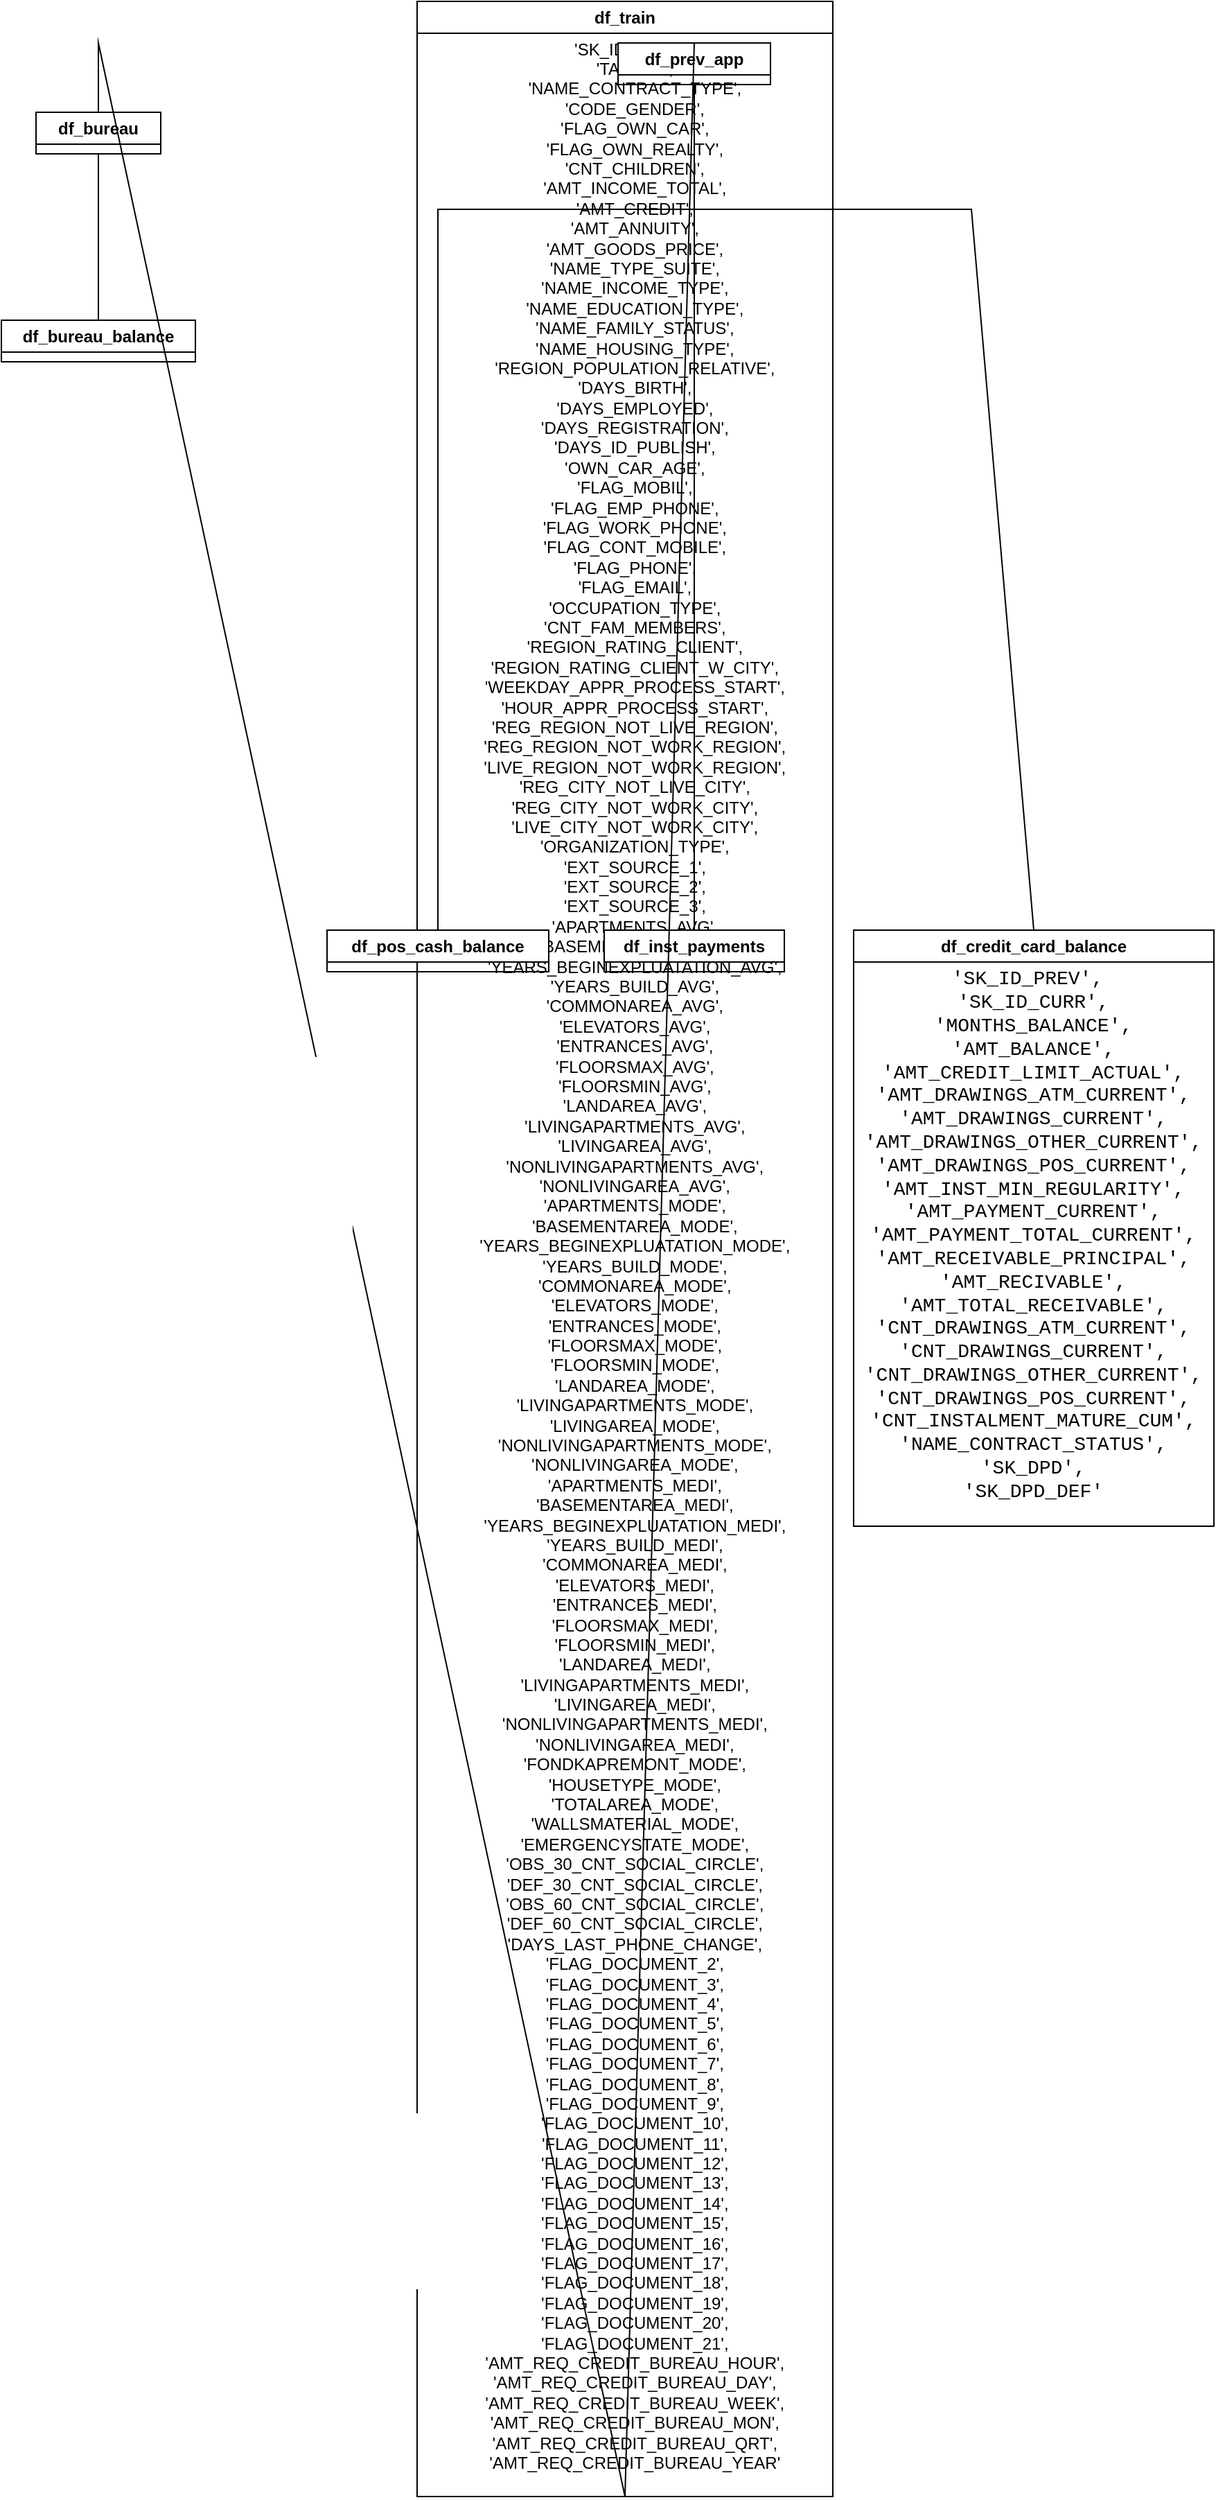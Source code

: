 <mxfile version="24.8.1">
  <diagram name="Page-1" id="kotuXbQ_c9UI0_7d4dY3">
    <mxGraphModel dx="1050" dy="1630" grid="1" gridSize="10" guides="1" tooltips="1" connect="1" arrows="1" fold="1" page="1" pageScale="1" pageWidth="850" pageHeight="1100" math="0" shadow="0">
      <root>
        <mxCell id="0" />
        <mxCell id="1" parent="0" />
        <mxCell id="XTTdOz2v0rvTF1GuS7m1-1" value="df_train" style="swimlane;whiteSpace=wrap;html=1;" parent="1" vertex="1">
          <mxGeometry x="385" y="-1070" width="300" height="1800" as="geometry">
            <mxRectangle x="385" y="-1070" width="80" height="30" as="alternateBounds" />
          </mxGeometry>
        </mxCell>
        <mxCell id="XTTdOz2v0rvTF1GuS7m1-2" value="&lt;div&gt;&#39;SK_ID_CURR&#39;,&lt;/div&gt;&lt;div&gt;&amp;nbsp;&#39;TARGET&#39;,&lt;/div&gt;&lt;div&gt;&amp;nbsp;&#39;NAME_CONTRACT_TYPE&#39;,&lt;/div&gt;&lt;div&gt;&amp;nbsp;&#39;CODE_GENDER&#39;,&lt;/div&gt;&lt;div&gt;&amp;nbsp;&#39;FLAG_OWN_CAR&#39;,&lt;/div&gt;&lt;div&gt;&amp;nbsp;&#39;FLAG_OWN_REALTY&#39;,&lt;/div&gt;&lt;div&gt;&amp;nbsp;&#39;CNT_CHILDREN&#39;,&lt;/div&gt;&lt;div&gt;&amp;nbsp;&#39;AMT_INCOME_TOTAL&#39;,&lt;/div&gt;&lt;div&gt;&amp;nbsp;&#39;AMT_CREDIT&#39;,&lt;/div&gt;&lt;div&gt;&amp;nbsp;&#39;AMT_ANNUITY&#39;,&lt;/div&gt;&lt;div&gt;&amp;nbsp;&#39;AMT_GOODS_PRICE&#39;,&lt;/div&gt;&lt;div&gt;&amp;nbsp;&#39;NAME_TYPE_SUITE&#39;,&lt;/div&gt;&lt;div&gt;&amp;nbsp;&#39;NAME_INCOME_TYPE&#39;,&lt;/div&gt;&lt;div&gt;&amp;nbsp;&#39;NAME_EDUCATION_TYPE&#39;,&lt;/div&gt;&lt;div&gt;&amp;nbsp;&#39;NAME_FAMILY_STATUS&#39;,&lt;/div&gt;&lt;div&gt;&amp;nbsp;&#39;NAME_HOUSING_TYPE&#39;,&lt;/div&gt;&lt;div&gt;&amp;nbsp;&#39;REGION_POPULATION_RELATIVE&#39;,&lt;/div&gt;&lt;div&gt;&amp;nbsp;&#39;DAYS_BIRTH&#39;,&lt;/div&gt;&lt;div&gt;&amp;nbsp;&#39;DAYS_EMPLOYED&#39;,&lt;/div&gt;&lt;div&gt;&amp;nbsp;&#39;DAYS_REGISTRATION&#39;,&lt;/div&gt;&lt;div&gt;&amp;nbsp;&#39;DAYS_ID_PUBLISH&#39;,&lt;/div&gt;&lt;div&gt;&amp;nbsp;&#39;OWN_CAR_AGE&#39;,&lt;/div&gt;&lt;div&gt;&amp;nbsp;&#39;FLAG_MOBIL&#39;,&lt;/div&gt;&lt;div&gt;&amp;nbsp;&#39;FLAG_EMP_PHONE&#39;,&lt;/div&gt;&lt;div&gt;&amp;nbsp;&#39;FLAG_WORK_PHONE&#39;,&lt;/div&gt;&lt;div&gt;&amp;nbsp;&#39;FLAG_CONT_MOBILE&#39;,&lt;/div&gt;&lt;div&gt;&amp;nbsp;&#39;FLAG_PHONE&#39;,&lt;/div&gt;&lt;div&gt;&amp;nbsp;&#39;FLAG_EMAIL&#39;,&lt;/div&gt;&lt;div&gt;&amp;nbsp;&#39;OCCUPATION_TYPE&#39;,&lt;/div&gt;&lt;div&gt;&amp;nbsp;&#39;CNT_FAM_MEMBERS&#39;,&lt;/div&gt;&lt;div&gt;&amp;nbsp;&#39;REGION_RATING_CLIENT&#39;,&lt;/div&gt;&lt;div&gt;&amp;nbsp;&#39;REGION_RATING_CLIENT_W_CITY&#39;,&lt;/div&gt;&lt;div&gt;&amp;nbsp;&#39;WEEKDAY_APPR_PROCESS_START&#39;,&lt;/div&gt;&lt;div&gt;&amp;nbsp;&#39;HOUR_APPR_PROCESS_START&#39;,&lt;/div&gt;&lt;div&gt;&amp;nbsp;&#39;REG_REGION_NOT_LIVE_REGION&#39;,&lt;/div&gt;&lt;div&gt;&amp;nbsp;&#39;REG_REGION_NOT_WORK_REGION&#39;,&lt;/div&gt;&lt;div&gt;&amp;nbsp;&#39;LIVE_REGION_NOT_WORK_REGION&#39;,&lt;/div&gt;&lt;div&gt;&amp;nbsp;&#39;REG_CITY_NOT_LIVE_CITY&#39;,&lt;/div&gt;&lt;div&gt;&amp;nbsp;&#39;REG_CITY_NOT_WORK_CITY&#39;,&lt;/div&gt;&lt;div&gt;&amp;nbsp;&#39;LIVE_CITY_NOT_WORK_CITY&#39;,&lt;/div&gt;&lt;div&gt;&amp;nbsp;&#39;ORGANIZATION_TYPE&#39;,&lt;/div&gt;&lt;div&gt;&amp;nbsp;&#39;EXT_SOURCE_1&#39;,&lt;/div&gt;&lt;div&gt;&amp;nbsp;&#39;EXT_SOURCE_2&#39;,&lt;/div&gt;&lt;div&gt;&amp;nbsp;&#39;EXT_SOURCE_3&#39;,&lt;/div&gt;&lt;div&gt;&amp;nbsp;&#39;APARTMENTS_AVG&#39;,&lt;/div&gt;&lt;div&gt;&amp;nbsp;&#39;BASEMENTAREA_AVG&#39;,&lt;/div&gt;&lt;div&gt;&amp;nbsp;&#39;YEARS_BEGINEXPLUATATION_AVG&#39;,&lt;/div&gt;&lt;div&gt;&amp;nbsp;&#39;YEARS_BUILD_AVG&#39;,&lt;/div&gt;&lt;div&gt;&amp;nbsp;&#39;COMMONAREA_AVG&#39;,&lt;/div&gt;&lt;div&gt;&amp;nbsp;&#39;ELEVATORS_AVG&#39;,&lt;/div&gt;&lt;div&gt;&amp;nbsp;&#39;ENTRANCES_AVG&#39;,&lt;/div&gt;&lt;div&gt;&amp;nbsp;&#39;FLOORSMAX_AVG&#39;,&lt;/div&gt;&lt;div&gt;&amp;nbsp;&#39;FLOORSMIN_AVG&#39;,&lt;/div&gt;&lt;div&gt;&amp;nbsp;&#39;LANDAREA_AVG&#39;,&lt;/div&gt;&lt;div&gt;&amp;nbsp;&#39;LIVINGAPARTMENTS_AVG&#39;,&lt;/div&gt;&lt;div&gt;&amp;nbsp;&#39;LIVINGAREA_AVG&#39;,&lt;/div&gt;&lt;div&gt;&amp;nbsp;&#39;NONLIVINGAPARTMENTS_AVG&#39;,&lt;/div&gt;&lt;div&gt;&amp;nbsp;&#39;NONLIVINGAREA_AVG&#39;,&lt;/div&gt;&lt;div&gt;&amp;nbsp;&#39;APARTMENTS_MODE&#39;,&lt;/div&gt;&lt;div&gt;&amp;nbsp;&#39;BASEMENTAREA_MODE&#39;,&lt;/div&gt;&lt;div&gt;&amp;nbsp;&#39;YEARS_BEGINEXPLUATATION_MODE&#39;,&lt;/div&gt;&lt;div&gt;&amp;nbsp;&#39;YEARS_BUILD_MODE&#39;,&lt;/div&gt;&lt;div&gt;&amp;nbsp;&#39;COMMONAREA_MODE&#39;,&lt;/div&gt;&lt;div&gt;&amp;nbsp;&#39;ELEVATORS_MODE&#39;,&lt;/div&gt;&lt;div&gt;&amp;nbsp;&#39;ENTRANCES_MODE&#39;,&lt;/div&gt;&lt;div&gt;&amp;nbsp;&#39;FLOORSMAX_MODE&#39;,&lt;/div&gt;&lt;div&gt;&amp;nbsp;&#39;FLOORSMIN_MODE&#39;,&lt;/div&gt;&lt;div&gt;&amp;nbsp;&#39;LANDAREA_MODE&#39;,&lt;/div&gt;&lt;div&gt;&amp;nbsp;&#39;LIVINGAPARTMENTS_MODE&#39;,&lt;/div&gt;&lt;div&gt;&amp;nbsp;&#39;LIVINGAREA_MODE&#39;,&lt;/div&gt;&lt;div&gt;&amp;nbsp;&#39;NONLIVINGAPARTMENTS_MODE&#39;,&lt;/div&gt;&lt;div&gt;&amp;nbsp;&#39;NONLIVINGAREA_MODE&#39;,&lt;/div&gt;&lt;div&gt;&amp;nbsp;&#39;APARTMENTS_MEDI&#39;,&lt;/div&gt;&lt;div&gt;&amp;nbsp;&#39;BASEMENTAREA_MEDI&#39;,&lt;/div&gt;&lt;div&gt;&amp;nbsp;&#39;YEARS_BEGINEXPLUATATION_MEDI&#39;,&lt;/div&gt;&lt;div&gt;&amp;nbsp;&#39;YEARS_BUILD_MEDI&#39;,&lt;/div&gt;&lt;div&gt;&amp;nbsp;&#39;COMMONAREA_MEDI&#39;,&lt;/div&gt;&lt;div&gt;&amp;nbsp;&#39;ELEVATORS_MEDI&#39;,&lt;/div&gt;&lt;div&gt;&amp;nbsp;&#39;ENTRANCES_MEDI&#39;,&lt;/div&gt;&lt;div&gt;&amp;nbsp;&#39;FLOORSMAX_MEDI&#39;,&lt;/div&gt;&lt;div&gt;&amp;nbsp;&#39;FLOORSMIN_MEDI&#39;,&lt;/div&gt;&lt;div&gt;&amp;nbsp;&#39;LANDAREA_MEDI&#39;,&lt;/div&gt;&lt;div&gt;&amp;nbsp;&#39;LIVINGAPARTMENTS_MEDI&#39;,&lt;/div&gt;&lt;div&gt;&amp;nbsp;&#39;LIVINGAREA_MEDI&#39;,&lt;/div&gt;&lt;div&gt;&amp;nbsp;&#39;NONLIVINGAPARTMENTS_MEDI&#39;,&lt;/div&gt;&lt;div&gt;&amp;nbsp;&#39;NONLIVINGAREA_MEDI&#39;,&lt;/div&gt;&lt;div&gt;&amp;nbsp;&#39;FONDKAPREMONT_MODE&#39;,&lt;/div&gt;&lt;div&gt;&amp;nbsp;&#39;HOUSETYPE_MODE&#39;,&lt;/div&gt;&lt;div&gt;&amp;nbsp;&#39;TOTALAREA_MODE&#39;,&lt;/div&gt;&lt;div&gt;&amp;nbsp;&#39;WALLSMATERIAL_MODE&#39;,&lt;/div&gt;&lt;div&gt;&amp;nbsp;&#39;EMERGENCYSTATE_MODE&#39;,&lt;/div&gt;&lt;div&gt;&amp;nbsp;&#39;OBS_30_CNT_SOCIAL_CIRCLE&#39;,&lt;/div&gt;&lt;div&gt;&amp;nbsp;&#39;DEF_30_CNT_SOCIAL_CIRCLE&#39;,&lt;/div&gt;&lt;div&gt;&amp;nbsp;&#39;OBS_60_CNT_SOCIAL_CIRCLE&#39;,&lt;/div&gt;&lt;div&gt;&amp;nbsp;&#39;DEF_60_CNT_SOCIAL_CIRCLE&#39;,&lt;/div&gt;&lt;div&gt;&amp;nbsp;&#39;DAYS_LAST_PHONE_CHANGE&#39;,&lt;/div&gt;&lt;div&gt;&amp;nbsp;&#39;FLAG_DOCUMENT_2&#39;,&lt;/div&gt;&lt;div&gt;&amp;nbsp;&#39;FLAG_DOCUMENT_3&#39;,&lt;/div&gt;&lt;div&gt;&amp;nbsp;&#39;FLAG_DOCUMENT_4&#39;,&lt;/div&gt;&lt;div&gt;&amp;nbsp;&#39;FLAG_DOCUMENT_5&#39;,&lt;/div&gt;&lt;div&gt;&amp;nbsp;&#39;FLAG_DOCUMENT_6&#39;,&lt;/div&gt;&lt;div&gt;&amp;nbsp;&#39;FLAG_DOCUMENT_7&#39;,&lt;/div&gt;&lt;div&gt;&amp;nbsp;&#39;FLAG_DOCUMENT_8&#39;,&lt;/div&gt;&lt;div&gt;&amp;nbsp;&#39;FLAG_DOCUMENT_9&#39;,&lt;/div&gt;&lt;div&gt;&amp;nbsp;&#39;FLAG_DOCUMENT_10&#39;,&lt;/div&gt;&lt;div&gt;&amp;nbsp;&#39;FLAG_DOCUMENT_11&#39;,&lt;/div&gt;&lt;div&gt;&amp;nbsp;&#39;FLAG_DOCUMENT_12&#39;,&lt;/div&gt;&lt;div&gt;&amp;nbsp;&#39;FLAG_DOCUMENT_13&#39;,&lt;/div&gt;&lt;div&gt;&amp;nbsp;&#39;FLAG_DOCUMENT_14&#39;,&lt;/div&gt;&lt;div&gt;&amp;nbsp;&#39;FLAG_DOCUMENT_15&#39;,&lt;/div&gt;&lt;div&gt;&amp;nbsp;&#39;FLAG_DOCUMENT_16&#39;,&lt;/div&gt;&lt;div&gt;&amp;nbsp;&#39;FLAG_DOCUMENT_17&#39;,&lt;/div&gt;&lt;div&gt;&amp;nbsp;&#39;FLAG_DOCUMENT_18&#39;,&lt;/div&gt;&lt;div&gt;&amp;nbsp;&#39;FLAG_DOCUMENT_19&#39;,&lt;/div&gt;&lt;div&gt;&amp;nbsp;&#39;FLAG_DOCUMENT_20&#39;,&lt;/div&gt;&lt;div&gt;&amp;nbsp;&#39;FLAG_DOCUMENT_21&#39;,&lt;/div&gt;&lt;div&gt;&amp;nbsp;&#39;AMT_REQ_CREDIT_BUREAU_HOUR&#39;,&lt;/div&gt;&lt;div&gt;&amp;nbsp;&#39;AMT_REQ_CREDIT_BUREAU_DAY&#39;,&lt;/div&gt;&lt;div&gt;&amp;nbsp;&#39;AMT_REQ_CREDIT_BUREAU_WEEK&#39;,&lt;/div&gt;&lt;div&gt;&amp;nbsp;&#39;AMT_REQ_CREDIT_BUREAU_MON&#39;,&lt;/div&gt;&lt;div&gt;&amp;nbsp;&#39;AMT_REQ_CREDIT_BUREAU_QRT&#39;,&lt;/div&gt;&lt;div&gt;&amp;nbsp;&#39;AMT_REQ_CREDIT_BUREAU_YEAR&#39;&lt;/div&gt;" style="text;html=1;align=center;verticalAlign=middle;resizable=0;points=[];autosize=1;strokeColor=none;fillColor=none;" parent="XTTdOz2v0rvTF1GuS7m1-1" vertex="1">
          <mxGeometry x="30" y="20" width="250" height="1770" as="geometry" />
        </mxCell>
        <mxCell id="XTTdOz2v0rvTF1GuS7m1-3" value="df_bureau" style="swimlane;whiteSpace=wrap;html=1;" parent="1" vertex="1" collapsed="1">
          <mxGeometry x="110" y="-990" width="90" height="30" as="geometry">
            <mxRectangle x="110" y="-990" width="230" height="340" as="alternateBounds" />
          </mxGeometry>
        </mxCell>
        <mxCell id="XTTdOz2v0rvTF1GuS7m1-4" value="&lt;span style=&quot;font-family: Consolas, &amp;quot;Courier New&amp;quot;, monospace; font-size: 14px; text-align: start; white-space-collapse: preserve;&quot;&gt;&#39;SK_ID_CURR&#39;,&lt;br&gt;&lt;/span&gt;&lt;span style=&quot;font-family: Consolas, &amp;quot;Courier New&amp;quot;, monospace; font-size: 14px; text-align: start; white-space-collapse: preserve;&quot;&gt; &#39;SK_ID_BUREAU&#39;,&lt;br&gt;&lt;/span&gt;&lt;span style=&quot;font-family: Consolas, &amp;quot;Courier New&amp;quot;, monospace; font-size: 14px; text-align: start; white-space-collapse: preserve;&quot;&gt; &#39;CREDIT_ACTIVE&#39;,&lt;br&gt;&lt;/span&gt;&lt;span style=&quot;font-family: Consolas, &amp;quot;Courier New&amp;quot;, monospace; font-size: 14px; text-align: start; white-space-collapse: preserve;&quot;&gt; &#39;CREDIT_CURRENCY&#39;,&lt;br&gt;&lt;/span&gt;&lt;span style=&quot;font-family: Consolas, &amp;quot;Courier New&amp;quot;, monospace; font-size: 14px; text-align: start; white-space-collapse: preserve;&quot;&gt; &#39;DAYS_CREDIT&#39;,&lt;br&gt;&lt;/span&gt;&lt;span style=&quot;font-family: Consolas, &amp;quot;Courier New&amp;quot;, monospace; font-size: 14px; text-align: start; white-space-collapse: preserve;&quot;&gt; &#39;CREDIT_DAY_OVERDUE&#39;,&lt;br&gt;&lt;/span&gt;&lt;span style=&quot;font-family: Consolas, &amp;quot;Courier New&amp;quot;, monospace; font-size: 14px; text-align: start; white-space-collapse: preserve;&quot;&gt; &#39;DAYS_CREDIT_ENDDATE&#39;,&lt;br&gt;&lt;/span&gt;&lt;span style=&quot;font-family: Consolas, &amp;quot;Courier New&amp;quot;, monospace; font-size: 14px; text-align: start; white-space-collapse: preserve;&quot;&gt; &#39;DAYS_ENDDATE_FACT&#39;,&lt;br&gt;&lt;/span&gt;&lt;span style=&quot;font-family: Consolas, &amp;quot;Courier New&amp;quot;, monospace; font-size: 14px; text-align: start; white-space-collapse: preserve;&quot;&gt; &#39;AMT_CREDIT_MAX_OVERDUE&#39;,&lt;br&gt;&lt;/span&gt;&lt;span style=&quot;font-family: Consolas, &amp;quot;Courier New&amp;quot;, monospace; font-size: 14px; text-align: start; white-space-collapse: preserve;&quot;&gt; &#39;CNT_CREDIT_PROLONG&#39;,&lt;br&gt;&lt;/span&gt;&lt;span style=&quot;font-family: Consolas, &amp;quot;Courier New&amp;quot;, monospace; font-size: 14px; text-align: start; white-space-collapse: preserve;&quot;&gt; &#39;AMT_CREDIT_SUM&#39;,&lt;br&gt;&lt;/span&gt;&lt;span style=&quot;font-family: Consolas, &amp;quot;Courier New&amp;quot;, monospace; font-size: 14px; text-align: start; white-space-collapse: preserve;&quot;&gt; &#39;AMT_CREDIT_SUM_DEBT&#39;,&lt;br&gt;&lt;/span&gt;&lt;span style=&quot;font-family: Consolas, &amp;quot;Courier New&amp;quot;, monospace; font-size: 14px; text-align: start; white-space-collapse: preserve;&quot;&gt; &#39;AMT_CREDIT_SUM_LIMIT&#39;,&lt;br&gt;&lt;/span&gt;&lt;span style=&quot;font-family: Consolas, &amp;quot;Courier New&amp;quot;, monospace; font-size: 14px; text-align: start; white-space-collapse: preserve;&quot;&gt; &#39;AMT_CREDIT_SUM_OVERDUE&#39;,&lt;br&gt;&lt;/span&gt;&lt;span style=&quot;font-family: Consolas, &amp;quot;Courier New&amp;quot;, monospace; font-size: 14px; text-align: start; white-space-collapse: preserve;&quot;&gt; &#39;CREDIT_TYPE&#39;,&lt;br&gt;&lt;/span&gt;&lt;span style=&quot;font-family: Consolas, &amp;quot;Courier New&amp;quot;, monospace; font-size: 14px; text-align: start; white-space-collapse: preserve;&quot;&gt; &#39;DAYS_CREDIT_UPDATE&#39;,&lt;br&gt;&lt;/span&gt;&lt;span style=&quot;font-family: Consolas, &amp;quot;Courier New&amp;quot;, monospace; font-size: 14px; text-align: start; white-space-collapse: preserve;&quot;&gt; &#39;AMT_ANNUITY&#39;&lt;/span&gt;" style="text;html=1;align=center;verticalAlign=middle;resizable=0;points=[];autosize=1;strokeColor=none;fillColor=none;" parent="XTTdOz2v0rvTF1GuS7m1-3" vertex="1">
          <mxGeometry x="5" y="30" width="220" height="300" as="geometry" />
        </mxCell>
        <mxCell id="XTTdOz2v0rvTF1GuS7m1-5" value="df_bureau_balance" style="swimlane;whiteSpace=wrap;html=1;" parent="1" vertex="1" collapsed="1">
          <mxGeometry x="85" y="-840" width="140" height="30" as="geometry">
            <mxRectangle x="85" y="-840" width="160" height="100" as="alternateBounds" />
          </mxGeometry>
        </mxCell>
        <mxCell id="XTTdOz2v0rvTF1GuS7m1-6" value="&lt;span style=&quot;font-family: Consolas, &amp;quot;Courier New&amp;quot;, monospace; font-size: 14px; text-align: start; white-space-collapse: preserve;&quot;&gt;&#39;SK_ID_BUREAU&#39;, &lt;/span&gt;&lt;div&gt;&lt;span style=&quot;font-family: Consolas, &amp;quot;Courier New&amp;quot;, monospace; font-size: 14px; text-align: start; white-space-collapse: preserve;&quot;&gt;&#39;MONTHS_BALANCE&#39;, &lt;/span&gt;&lt;/div&gt;&lt;div&gt;&lt;span style=&quot;font-family: Consolas, &amp;quot;Courier New&amp;quot;, monospace; font-size: 14px; text-align: start; white-space-collapse: preserve;&quot;&gt;&#39;STATUS&#39;&lt;/span&gt;&lt;/div&gt;" style="text;html=1;align=center;verticalAlign=middle;resizable=0;points=[];autosize=1;strokeColor=none;fillColor=none;" parent="XTTdOz2v0rvTF1GuS7m1-5" vertex="1">
          <mxGeometry x="10" y="30" width="160" height="60" as="geometry" />
        </mxCell>
        <mxCell id="XTTdOz2v0rvTF1GuS7m1-7" value="df_prev_app" style="swimlane;whiteSpace=wrap;html=1;" parent="1" vertex="1" collapsed="1">
          <mxGeometry x="530" y="-1040" width="110" height="30" as="geometry">
            <mxRectangle x="530" y="-1040" width="260" height="590" as="alternateBounds" />
          </mxGeometry>
        </mxCell>
        <mxCell id="XTTdOz2v0rvTF1GuS7m1-9" value="&lt;div&gt;&#39;SK_ID_PREV&#39;,&lt;/div&gt;&lt;div&gt;&amp;nbsp;&#39;SK_ID_CURR&#39;,&lt;/div&gt;&lt;div&gt;&amp;nbsp;&#39;NAME_CONTRACT_TYPE&#39;,&lt;/div&gt;&lt;div&gt;&amp;nbsp;&#39;AMT_ANNUITY&#39;,&lt;/div&gt;&lt;div&gt;&amp;nbsp;&#39;AMT_APPLICATION&#39;,&lt;/div&gt;&lt;div&gt;&amp;nbsp;&#39;AMT_CREDIT&#39;,&lt;/div&gt;&lt;div&gt;&amp;nbsp;&#39;AMT_DOWN_PAYMENT&#39;,&lt;/div&gt;&lt;div&gt;&amp;nbsp;&#39;AMT_GOODS_PRICE&#39;,&lt;/div&gt;&lt;div&gt;&amp;nbsp;&#39;WEEKDAY_APPR_PROCESS_START&#39;,&lt;/div&gt;&lt;div&gt;&amp;nbsp;&#39;HOUR_APPR_PROCESS_START&#39;,&lt;/div&gt;&lt;div&gt;&amp;nbsp;&#39;FLAG_LAST_APPL_PER_CONTRACT&#39;,&lt;/div&gt;&lt;div&gt;&amp;nbsp;&#39;NFLAG_LAST_APPL_IN_DAY&#39;,&lt;/div&gt;&lt;div&gt;&amp;nbsp;&#39;RATE_DOWN_PAYMENT&#39;,&lt;/div&gt;&lt;div&gt;&amp;nbsp;&#39;RATE_INTEREST_PRIMARY&#39;,&lt;/div&gt;&lt;div&gt;&amp;nbsp;&#39;RATE_INTEREST_PRIVILEGED&#39;,&lt;/div&gt;&lt;div&gt;&amp;nbsp;&#39;NAME_CASH_LOAN_PURPOSE&#39;,&lt;/div&gt;&lt;div&gt;&amp;nbsp;&#39;NAME_CONTRACT_STATUS&#39;,&lt;/div&gt;&lt;div&gt;&amp;nbsp;&#39;DAYS_DECISION&#39;,&lt;/div&gt;&lt;div&gt;&amp;nbsp;&#39;NAME_PAYMENT_TYPE&#39;,&lt;/div&gt;&lt;div&gt;&amp;nbsp;&#39;CODE_REJECT_REASON&#39;,&lt;/div&gt;&lt;div&gt;&amp;nbsp;&#39;NAME_TYPE_SUITE&#39;,&lt;/div&gt;&lt;div&gt;&amp;nbsp;&#39;NAME_CLIENT_TYPE&#39;,&lt;/div&gt;&lt;div&gt;&amp;nbsp;&#39;NAME_GOODS_CATEGORY&#39;,&lt;/div&gt;&lt;div&gt;&amp;nbsp;&#39;NAME_PORTFOLIO&#39;,&lt;/div&gt;&lt;div&gt;&amp;nbsp;&#39;NAME_PRODUCT_TYPE&#39;,&lt;/div&gt;&lt;div&gt;&amp;nbsp;&#39;CHANNEL_TYPE&#39;,&lt;/div&gt;&lt;div&gt;&amp;nbsp;&#39;SELLERPLACE_AREA&#39;,&lt;/div&gt;&lt;div&gt;&amp;nbsp;&#39;NAME_SELLER_INDUSTRY&#39;,&lt;/div&gt;&lt;div&gt;&amp;nbsp;&#39;CNT_PAYMENT&#39;,&lt;/div&gt;&lt;div&gt;&amp;nbsp;&#39;NAME_YIELD_GROUP&#39;,&lt;/div&gt;&lt;div&gt;&amp;nbsp;&#39;PRODUCT_COMBINATION&#39;,&lt;/div&gt;&lt;div&gt;&amp;nbsp;&#39;DAYS_FIRST_DRAWING&#39;,&lt;/div&gt;&lt;div&gt;&amp;nbsp;&#39;DAYS_FIRST_DUE&#39;,&lt;/div&gt;&lt;div&gt;&amp;nbsp;&#39;DAYS_LAST_DUE_1ST_VERSION&#39;,&lt;/div&gt;&lt;div&gt;&amp;nbsp;&#39;DAYS_LAST_DUE&#39;,&lt;/div&gt;&lt;div&gt;&amp;nbsp;&#39;DAYS_TERMINATION&#39;,&lt;/div&gt;&lt;div&gt;&amp;nbsp;&#39;NFLAG_INSURED_ON_APPROVAL&#39;&lt;/div&gt;" style="text;html=1;align=center;verticalAlign=middle;resizable=0;points=[];autosize=1;strokeColor=none;fillColor=none;" parent="XTTdOz2v0rvTF1GuS7m1-7" vertex="1">
          <mxGeometry x="10" y="30" width="240" height="550" as="geometry" />
        </mxCell>
        <mxCell id="XTTdOz2v0rvTF1GuS7m1-10" value="df_pos_cash_balance" style="swimlane;whiteSpace=wrap;html=1;" parent="1" vertex="1" collapsed="1">
          <mxGeometry x="320" y="-400" width="160" height="30" as="geometry">
            <mxRectangle x="320" y="-400" width="210" height="180" as="alternateBounds" />
          </mxGeometry>
        </mxCell>
        <mxCell id="XTTdOz2v0rvTF1GuS7m1-11" value="&lt;span style=&quot;font-family: Consolas, &amp;quot;Courier New&amp;quot;, monospace; font-size: 14px; text-align: start; white-space-collapse: preserve;&quot;&gt;&#39;SK_ID_PREV&#39;,&lt;br/&gt;&lt;/span&gt;&lt;span style=&quot;font-family: Consolas, &amp;quot;Courier New&amp;quot;, monospace; font-size: 14px; text-align: start; white-space-collapse: preserve;&quot;&gt; &#39;SK_ID_CURR&#39;,&lt;br/&gt;&lt;/span&gt;&lt;span style=&quot;font-family: Consolas, &amp;quot;Courier New&amp;quot;, monospace; font-size: 14px; text-align: start; white-space-collapse: preserve;&quot;&gt; &#39;MONTHS_BALANCE&#39;,&lt;br/&gt;&lt;/span&gt;&lt;span style=&quot;font-family: Consolas, &amp;quot;Courier New&amp;quot;, monospace; font-size: 14px; text-align: start; white-space-collapse: preserve;&quot;&gt; &#39;CNT_INSTALMENT&#39;,&lt;br/&gt;&lt;/span&gt;&lt;span style=&quot;font-family: Consolas, &amp;quot;Courier New&amp;quot;, monospace; font-size: 14px; text-align: start; white-space-collapse: preserve;&quot;&gt; &#39;CNT_INSTALMENT_FUTURE&#39;,&lt;br/&gt;&lt;/span&gt;&lt;span style=&quot;font-family: Consolas, &amp;quot;Courier New&amp;quot;, monospace; font-size: 14px; text-align: start; white-space-collapse: preserve;&quot;&gt; &#39;NAME_CONTRACT_STATUS&#39;,&lt;br/&gt;&lt;/span&gt;&lt;span style=&quot;font-family: Consolas, &amp;quot;Courier New&amp;quot;, monospace; font-size: 14px; text-align: start; white-space-collapse: preserve;&quot;&gt; &#39;SK_DPD&#39;,&lt;br/&gt;&lt;/span&gt;&lt;span style=&quot;font-family: Consolas, &amp;quot;Courier New&amp;quot;, monospace; font-size: 14px; text-align: start; white-space-collapse: preserve;&quot;&gt; &#39;SK_DPD_DEF&#39;&lt;/span&gt;" style="text;html=1;align=center;verticalAlign=middle;resizable=0;points=[];autosize=1;strokeColor=none;fillColor=none;" parent="XTTdOz2v0rvTF1GuS7m1-10" vertex="1">
          <mxGeometry x="-10" y="25" width="220" height="150" as="geometry" />
        </mxCell>
        <mxCell id="XTTdOz2v0rvTF1GuS7m1-12" value="df_inst_payments" style="swimlane;whiteSpace=wrap;html=1;" parent="1" vertex="1" collapsed="1">
          <mxGeometry x="520" y="-400" width="130" height="30" as="geometry">
            <mxRectangle x="520" y="-400" width="220" height="180" as="alternateBounds" />
          </mxGeometry>
        </mxCell>
        <mxCell id="XTTdOz2v0rvTF1GuS7m1-13" value="&lt;span style=&quot;font-family: Consolas, &amp;quot;Courier New&amp;quot;, monospace; font-size: 14px; text-align: start; white-space-collapse: preserve;&quot;&gt;&#39;SK_ID_PREV&#39;,&lt;br/&gt;&lt;/span&gt;&lt;span style=&quot;font-family: Consolas, &amp;quot;Courier New&amp;quot;, monospace; font-size: 14px; text-align: start; white-space-collapse: preserve;&quot;&gt; &#39;SK_ID_CURR&#39;,&lt;br/&gt;&lt;/span&gt;&lt;span style=&quot;font-family: Consolas, &amp;quot;Courier New&amp;quot;, monospace; font-size: 14px; text-align: start; white-space-collapse: preserve;&quot;&gt; &#39;NUM_INSTALMENT_VERSION&#39;,&lt;br/&gt;&lt;/span&gt;&lt;span style=&quot;font-family: Consolas, &amp;quot;Courier New&amp;quot;, monospace; font-size: 14px; text-align: start; white-space-collapse: preserve;&quot;&gt; &#39;NUM_INSTALMENT_NUMBER&#39;,&lt;br/&gt;&lt;/span&gt;&lt;span style=&quot;font-family: Consolas, &amp;quot;Courier New&amp;quot;, monospace; font-size: 14px; text-align: start; white-space-collapse: preserve;&quot;&gt; &#39;DAYS_INSTALMENT&#39;,&lt;br/&gt;&lt;/span&gt;&lt;span style=&quot;font-family: Consolas, &amp;quot;Courier New&amp;quot;, monospace; font-size: 14px; text-align: start; white-space-collapse: preserve;&quot;&gt; &#39;DAYS_ENTRY_PAYMENT&#39;,&lt;br/&gt;&lt;/span&gt;&lt;span style=&quot;font-family: Consolas, &amp;quot;Courier New&amp;quot;, monospace; font-size: 14px; text-align: start; white-space-collapse: preserve;&quot;&gt; &#39;AMT_INSTALMENT&#39;,&lt;br/&gt;&lt;/span&gt;&lt;span style=&quot;font-family: Consolas, &amp;quot;Courier New&amp;quot;, monospace; font-size: 14px; text-align: start; white-space-collapse: preserve;&quot;&gt; &#39;AMT_PAYMENT&#39;&lt;/span&gt;" style="text;html=1;align=center;verticalAlign=middle;resizable=0;points=[];autosize=1;strokeColor=none;fillColor=none;" parent="XTTdOz2v0rvTF1GuS7m1-12" vertex="1">
          <mxGeometry y="28" width="220" height="150" as="geometry" />
        </mxCell>
        <mxCell id="XTTdOz2v0rvTF1GuS7m1-14" value="df_credit_card_balance" style="swimlane;whiteSpace=wrap;html=1;" parent="1" vertex="1">
          <mxGeometry x="700" y="-400" width="260" height="430" as="geometry">
            <mxRectangle x="700" y="-400" width="170" height="30" as="alternateBounds" />
          </mxGeometry>
        </mxCell>
        <mxCell id="XTTdOz2v0rvTF1GuS7m1-15" value="&lt;span style=&quot;font-family: Consolas, &amp;quot;Courier New&amp;quot;, monospace; font-size: 14px; text-align: start; white-space-collapse: preserve;&quot;&gt;&#39;SK_ID_PREV&#39;,&lt;br/&gt;&lt;/span&gt;&lt;span style=&quot;font-family: Consolas, &amp;quot;Courier New&amp;quot;, monospace; font-size: 14px; text-align: start; white-space-collapse: preserve;&quot;&gt; &#39;SK_ID_CURR&#39;,&lt;br/&gt;&lt;/span&gt;&lt;span style=&quot;font-family: Consolas, &amp;quot;Courier New&amp;quot;, monospace; font-size: 14px; text-align: start; white-space-collapse: preserve;&quot;&gt; &#39;MONTHS_BALANCE&#39;,&lt;br/&gt;&lt;/span&gt;&lt;span style=&quot;font-family: Consolas, &amp;quot;Courier New&amp;quot;, monospace; font-size: 14px; text-align: start; white-space-collapse: preserve;&quot;&gt; &#39;AMT_BALANCE&#39;,&lt;br/&gt;&lt;/span&gt;&lt;span style=&quot;font-family: Consolas, &amp;quot;Courier New&amp;quot;, monospace; font-size: 14px; text-align: start; white-space-collapse: preserve;&quot;&gt; &#39;AMT_CREDIT_LIMIT_ACTUAL&#39;,&lt;br/&gt;&lt;/span&gt;&lt;span style=&quot;font-family: Consolas, &amp;quot;Courier New&amp;quot;, monospace; font-size: 14px; text-align: start; white-space-collapse: preserve;&quot;&gt; &#39;AMT_DRAWINGS_ATM_CURRENT&#39;,&lt;br/&gt;&lt;/span&gt;&lt;span style=&quot;font-family: Consolas, &amp;quot;Courier New&amp;quot;, monospace; font-size: 14px; text-align: start; white-space-collapse: preserve;&quot;&gt; &#39;AMT_DRAWINGS_CURRENT&#39;,&lt;br/&gt;&lt;/span&gt;&lt;span style=&quot;font-family: Consolas, &amp;quot;Courier New&amp;quot;, monospace; font-size: 14px; text-align: start; white-space-collapse: preserve;&quot;&gt; &#39;AMT_DRAWINGS_OTHER_CURRENT&#39;,&lt;br/&gt;&lt;/span&gt;&lt;span style=&quot;font-family: Consolas, &amp;quot;Courier New&amp;quot;, monospace; font-size: 14px; text-align: start; white-space-collapse: preserve;&quot;&gt; &#39;AMT_DRAWINGS_POS_CURRENT&#39;,&lt;br/&gt;&lt;/span&gt;&lt;span style=&quot;font-family: Consolas, &amp;quot;Courier New&amp;quot;, monospace; font-size: 14px; text-align: start; white-space-collapse: preserve;&quot;&gt; &#39;AMT_INST_MIN_REGULARITY&#39;,&lt;br/&gt;&lt;/span&gt;&lt;span style=&quot;font-family: Consolas, &amp;quot;Courier New&amp;quot;, monospace; font-size: 14px; text-align: start; white-space-collapse: preserve;&quot;&gt; &#39;AMT_PAYMENT_CURRENT&#39;,&lt;br/&gt;&lt;/span&gt;&lt;span style=&quot;font-family: Consolas, &amp;quot;Courier New&amp;quot;, monospace; font-size: 14px; text-align: start; white-space-collapse: preserve;&quot;&gt; &#39;AMT_PAYMENT_TOTAL_CURRENT&#39;,&lt;br/&gt;&lt;/span&gt;&lt;span style=&quot;font-family: Consolas, &amp;quot;Courier New&amp;quot;, monospace; font-size: 14px; text-align: start; white-space-collapse: preserve;&quot;&gt; &#39;AMT_RECEIVABLE_PRINCIPAL&#39;,&lt;br/&gt;&lt;/span&gt;&lt;span style=&quot;font-family: Consolas, &amp;quot;Courier New&amp;quot;, monospace; font-size: 14px; text-align: start; white-space-collapse: preserve;&quot;&gt; &#39;AMT_RECIVABLE&#39;,&lt;br/&gt;&lt;/span&gt;&lt;span style=&quot;font-family: Consolas, &amp;quot;Courier New&amp;quot;, monospace; font-size: 14px; text-align: start; white-space-collapse: preserve;&quot;&gt; &#39;AMT_TOTAL_RECEIVABLE&#39;,&lt;br/&gt;&lt;/span&gt;&lt;span style=&quot;font-family: Consolas, &amp;quot;Courier New&amp;quot;, monospace; font-size: 14px; text-align: start; white-space-collapse: preserve;&quot;&gt; &#39;CNT_DRAWINGS_ATM_CURRENT&#39;,&lt;br/&gt;&lt;/span&gt;&lt;span style=&quot;font-family: Consolas, &amp;quot;Courier New&amp;quot;, monospace; font-size: 14px; text-align: start; white-space-collapse: preserve;&quot;&gt; &#39;CNT_DRAWINGS_CURRENT&#39;,&lt;br/&gt;&lt;/span&gt;&lt;span style=&quot;font-family: Consolas, &amp;quot;Courier New&amp;quot;, monospace; font-size: 14px; text-align: start; white-space-collapse: preserve;&quot;&gt; &#39;CNT_DRAWINGS_OTHER_CURRENT&#39;,&lt;br/&gt;&lt;/span&gt;&lt;span style=&quot;font-family: Consolas, &amp;quot;Courier New&amp;quot;, monospace; font-size: 14px; text-align: start; white-space-collapse: preserve;&quot;&gt; &#39;CNT_DRAWINGS_POS_CURRENT&#39;,&lt;br/&gt;&lt;/span&gt;&lt;span style=&quot;font-family: Consolas, &amp;quot;Courier New&amp;quot;, monospace; font-size: 14px; text-align: start; white-space-collapse: preserve;&quot;&gt; &#39;CNT_INSTALMENT_MATURE_CUM&#39;,&lt;br/&gt;&lt;/span&gt;&lt;span style=&quot;font-family: Consolas, &amp;quot;Courier New&amp;quot;, monospace; font-size: 14px; text-align: start; white-space-collapse: preserve;&quot;&gt; &#39;NAME_CONTRACT_STATUS&#39;,&lt;br/&gt;&lt;/span&gt;&lt;span style=&quot;font-family: Consolas, &amp;quot;Courier New&amp;quot;, monospace; font-size: 14px; text-align: start; white-space-collapse: preserve;&quot;&gt; &#39;SK_DPD&#39;,&lt;br/&gt;&lt;/span&gt;&lt;span style=&quot;font-family: Consolas, &amp;quot;Courier New&amp;quot;, monospace; font-size: 14px; text-align: start; white-space-collapse: preserve;&quot;&gt; &#39;SK_DPD_DEF&#39;&lt;/span&gt;" style="text;html=1;align=center;verticalAlign=middle;resizable=0;points=[];autosize=1;strokeColor=none;fillColor=none;" parent="XTTdOz2v0rvTF1GuS7m1-14" vertex="1">
          <mxGeometry y="20" width="250" height="400" as="geometry" />
        </mxCell>
        <mxCell id="XTTdOz2v0rvTF1GuS7m1-16" value="" style="endArrow=none;html=1;rounded=0;entryX=0.5;entryY=1;entryDx=0;entryDy=0;exitX=0.5;exitY=0;exitDx=0;exitDy=0;" parent="1" source="XTTdOz2v0rvTF1GuS7m1-3" target="XTTdOz2v0rvTF1GuS7m1-1" edge="1">
          <mxGeometry width="50" height="50" relative="1" as="geometry">
            <mxPoint x="350" y="-960" as="sourcePoint" />
            <mxPoint x="400" y="-1010" as="targetPoint" />
            <Array as="points">
              <mxPoint x="155" y="-1040" />
            </Array>
          </mxGeometry>
        </mxCell>
        <mxCell id="XTTdOz2v0rvTF1GuS7m1-17" value="" style="endArrow=none;html=1;rounded=0;entryX=0.5;entryY=1;entryDx=0;entryDy=0;exitX=0.5;exitY=0;exitDx=0;exitDy=0;" parent="1" source="XTTdOz2v0rvTF1GuS7m1-7" target="XTTdOz2v0rvTF1GuS7m1-1" edge="1">
          <mxGeometry width="50" height="50" relative="1" as="geometry">
            <mxPoint x="400" y="-760" as="sourcePoint" />
            <mxPoint x="450" y="-810" as="targetPoint" />
            <Array as="points">
              <mxPoint x="585" y="-1040" />
            </Array>
          </mxGeometry>
        </mxCell>
        <mxCell id="XTTdOz2v0rvTF1GuS7m1-18" value="" style="endArrow=none;html=1;rounded=0;entryX=0.5;entryY=1;entryDx=0;entryDy=0;exitX=0.5;exitY=0;exitDx=0;exitDy=0;" parent="1" source="XTTdOz2v0rvTF1GuS7m1-5" target="XTTdOz2v0rvTF1GuS7m1-3" edge="1">
          <mxGeometry width="50" height="50" relative="1" as="geometry">
            <mxPoint x="400" y="-760" as="sourcePoint" />
            <mxPoint x="450" y="-810" as="targetPoint" />
          </mxGeometry>
        </mxCell>
        <mxCell id="XTTdOz2v0rvTF1GuS7m1-19" value="" style="endArrow=none;html=1;rounded=0;entryX=0.5;entryY=1;entryDx=0;entryDy=0;exitX=0.5;exitY=0;exitDx=0;exitDy=0;" parent="1" source="XTTdOz2v0rvTF1GuS7m1-12" target="XTTdOz2v0rvTF1GuS7m1-7" edge="1">
          <mxGeometry width="50" height="50" relative="1" as="geometry">
            <mxPoint x="400" y="-760" as="sourcePoint" />
            <mxPoint x="450" y="-810" as="targetPoint" />
            <Array as="points" />
          </mxGeometry>
        </mxCell>
        <mxCell id="XTTdOz2v0rvTF1GuS7m1-21" value="" style="endArrow=none;html=1;rounded=0;exitX=0.5;exitY=0;exitDx=0;exitDy=0;entryX=0.5;entryY=1;entryDx=0;entryDy=0;" parent="1" source="XTTdOz2v0rvTF1GuS7m1-10" target="XTTdOz2v0rvTF1GuS7m1-7" edge="1">
          <mxGeometry width="50" height="50" relative="1" as="geometry">
            <mxPoint x="400" y="-760" as="sourcePoint" />
            <mxPoint x="520" y="-780" as="targetPoint" />
            <Array as="points">
              <mxPoint x="400" y="-920" />
              <mxPoint x="585" y="-920" />
            </Array>
          </mxGeometry>
        </mxCell>
        <mxCell id="XTTdOz2v0rvTF1GuS7m1-22" value="" style="endArrow=none;html=1;rounded=0;exitX=0.5;exitY=0;exitDx=0;exitDy=0;entryX=0.5;entryY=1;entryDx=0;entryDy=0;" parent="1" source="XTTdOz2v0rvTF1GuS7m1-14" target="XTTdOz2v0rvTF1GuS7m1-7" edge="1">
          <mxGeometry width="50" height="50" relative="1" as="geometry">
            <mxPoint x="400" y="-760" as="sourcePoint" />
            <mxPoint x="450" y="-810" as="targetPoint" />
            <Array as="points">
              <mxPoint x="785" y="-920" />
              <mxPoint x="585" y="-920" />
            </Array>
          </mxGeometry>
        </mxCell>
      </root>
    </mxGraphModel>
  </diagram>
</mxfile>
